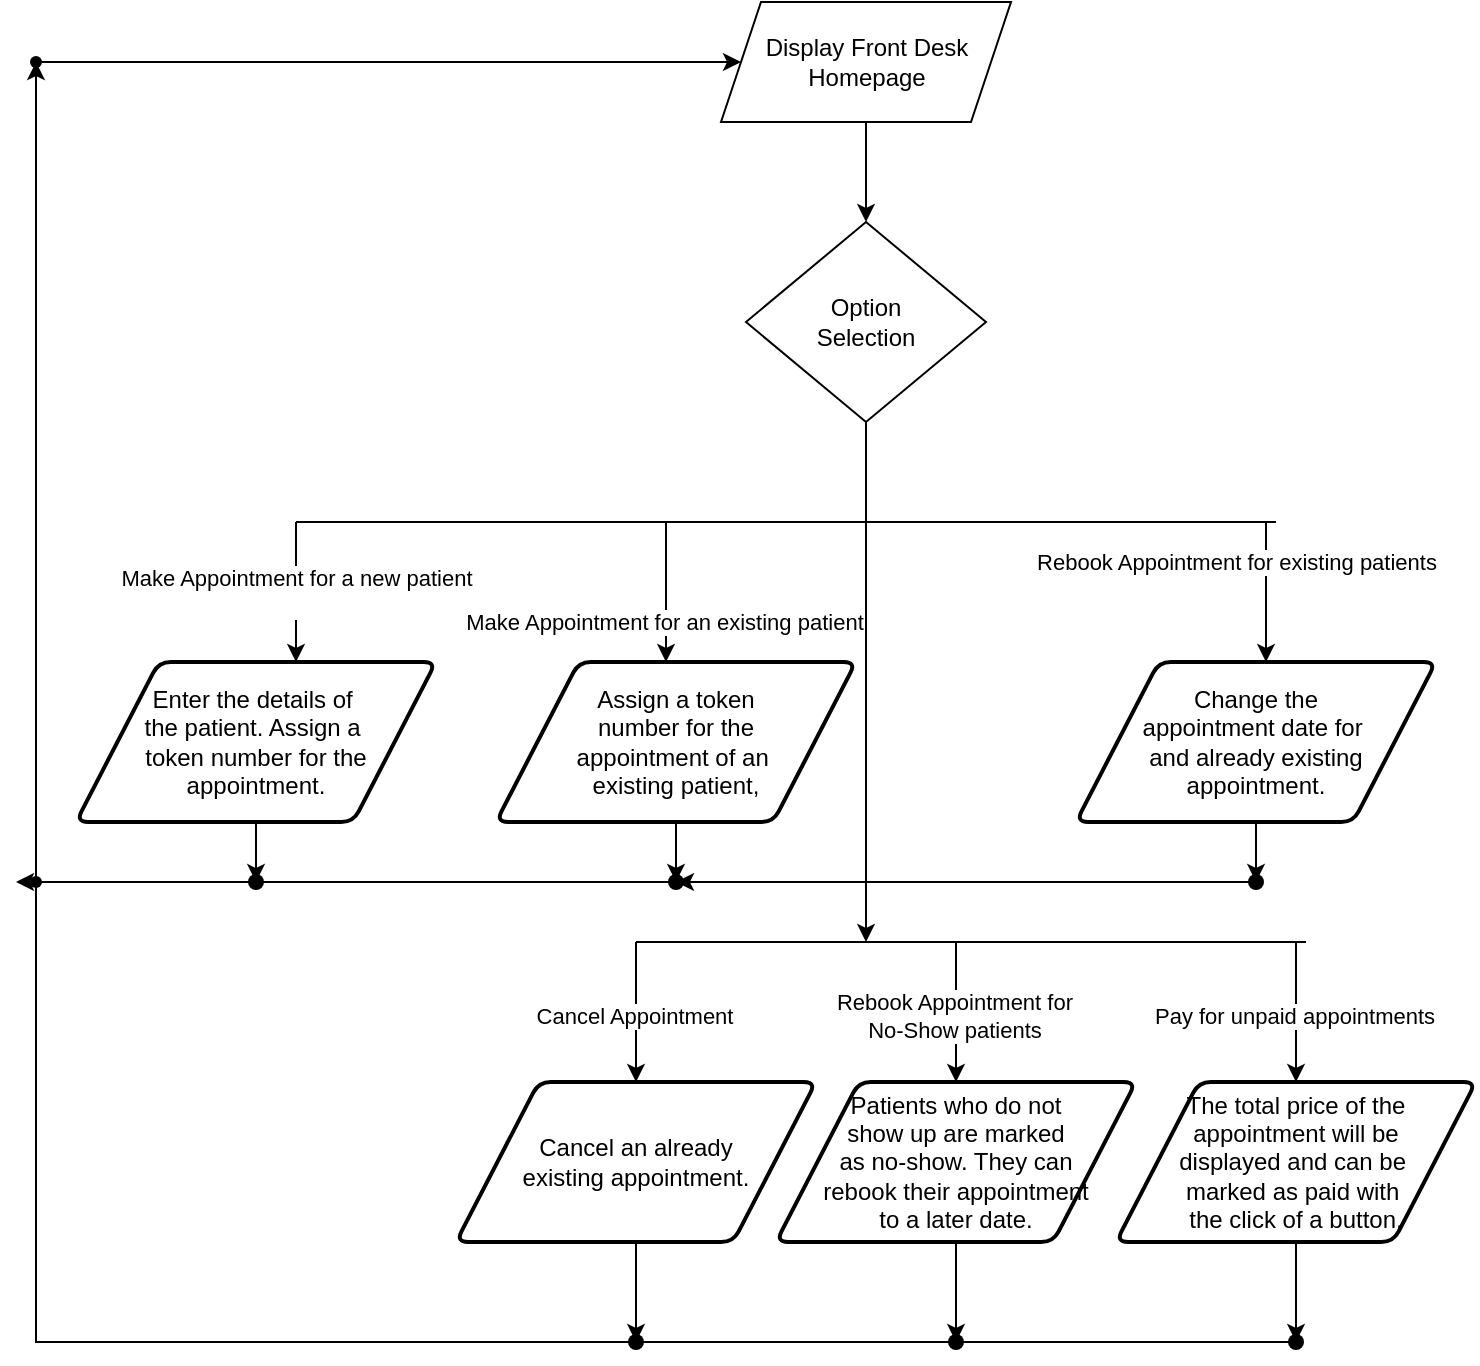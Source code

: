 <mxfile version="26.0.4">
  <diagram name="Page-1" id="B7TsndzCOdjArc0Phosk">
    <mxGraphModel dx="-282" dy="-427" grid="1" gridSize="10" guides="1" tooltips="1" connect="1" arrows="1" fold="1" page="1" pageScale="1" pageWidth="850" pageHeight="1100" math="0" shadow="0">
      <root>
        <mxCell id="0" />
        <mxCell id="1" parent="0" />
        <mxCell id="YMtPFgZFW-5H7JmbRvfj-12" value="" style="edgeStyle=orthogonalEdgeStyle;rounded=0;orthogonalLoop=1;jettySize=auto;html=1;" parent="1" source="YMtPFgZFW-5H7JmbRvfj-13" target="YMtPFgZFW-5H7JmbRvfj-14" edge="1">
          <mxGeometry relative="1" as="geometry" />
        </mxCell>
        <mxCell id="YMtPFgZFW-5H7JmbRvfj-13" value="Display Front Desk&lt;div&gt;Homepage&lt;/div&gt;" style="shape=parallelogram;perimeter=parallelogramPerimeter;whiteSpace=wrap;html=1;fixedSize=1;" parent="1" vertex="1">
          <mxGeometry x="2892.5" y="1670" width="145" height="60" as="geometry" />
        </mxCell>
        <mxCell id="YMtPFgZFW-5H7JmbRvfj-14" value="Option&lt;div&gt;Selection&lt;/div&gt;" style="rhombus;whiteSpace=wrap;html=1;" parent="1" vertex="1">
          <mxGeometry x="2905" y="1780" width="120" height="100" as="geometry" />
        </mxCell>
        <mxCell id="YMtPFgZFW-5H7JmbRvfj-16" value="" style="endArrow=none;html=1;rounded=0;" parent="1" edge="1">
          <mxGeometry width="50" height="50" relative="1" as="geometry">
            <mxPoint x="2680" y="1930" as="sourcePoint" />
            <mxPoint x="3170" y="1930" as="targetPoint" />
          </mxGeometry>
        </mxCell>
        <mxCell id="YMtPFgZFW-5H7JmbRvfj-19" value="" style="endArrow=classic;html=1;rounded=0;entryX=0.5;entryY=0;entryDx=0;entryDy=0;" parent="1" edge="1">
          <mxGeometry relative="1" as="geometry">
            <mxPoint x="3165" y="1930" as="sourcePoint" />
            <mxPoint x="3165" y="2000" as="targetPoint" />
          </mxGeometry>
        </mxCell>
        <mxCell id="gQJ6viSqc9z0esxavxYq-7" value="Rebook Appointment for existing patients" style="edgeLabel;html=1;align=center;verticalAlign=middle;resizable=0;points=[];" parent="YMtPFgZFW-5H7JmbRvfj-19" vertex="1" connectable="0">
          <mxGeometry x="0.309" y="-2" relative="1" as="geometry">
            <mxPoint x="-13" y="-26" as="offset" />
          </mxGeometry>
        </mxCell>
        <mxCell id="YMtPFgZFW-5H7JmbRvfj-21" value="" style="endArrow=classic;html=1;rounded=0;entryX=0.5;entryY=0;entryDx=0;entryDy=0;" parent="1" edge="1">
          <mxGeometry relative="1" as="geometry">
            <mxPoint x="2680" y="1930" as="sourcePoint" />
            <mxPoint x="2680.0" y="2000" as="targetPoint" />
          </mxGeometry>
        </mxCell>
        <mxCell id="YMtPFgZFW-5H7JmbRvfj-22" value="Make Appointment for a new patient&lt;div&gt;&lt;br&gt;&lt;/div&gt;" style="edgeLabel;resizable=0;html=1;align=center;verticalAlign=middle;" parent="YMtPFgZFW-5H7JmbRvfj-21" connectable="0" vertex="1">
          <mxGeometry relative="1" as="geometry" />
        </mxCell>
        <mxCell id="YMtPFgZFW-5H7JmbRvfj-27" style="edgeStyle=orthogonalEdgeStyle;rounded=0;orthogonalLoop=1;jettySize=auto;html=1;" parent="1" edge="1">
          <mxGeometry relative="1" as="geometry">
            <mxPoint x="2965" y="2140" as="targetPoint" />
            <mxPoint x="2965" y="1880" as="sourcePoint" />
          </mxGeometry>
        </mxCell>
        <mxCell id="fjc5lMAP9zIs6RlBsTIj-11" value="" style="edgeStyle=orthogonalEdgeStyle;rounded=0;orthogonalLoop=1;jettySize=auto;html=1;" edge="1" parent="1" source="YMtPFgZFW-5H7JmbRvfj-28" target="fjc5lMAP9zIs6RlBsTIj-10">
          <mxGeometry relative="1" as="geometry" />
        </mxCell>
        <mxCell id="YMtPFgZFW-5H7JmbRvfj-28" value="Enter the details of&amp;nbsp;&lt;div&gt;the patient. Assign a&amp;nbsp;&lt;/div&gt;&lt;div&gt;token&amp;nbsp;&lt;span style=&quot;background-color: transparent; color: light-dark(rgb(0, 0, 0), rgb(255, 255, 255));&quot;&gt;number for the&lt;/span&gt;&lt;div&gt;appointment.&lt;/div&gt;&lt;/div&gt;" style="shape=parallelogram;html=1;strokeWidth=2;perimeter=parallelogramPerimeter;whiteSpace=wrap;rounded=1;arcSize=12;size=0.23;" parent="1" vertex="1">
          <mxGeometry x="2570" y="2000" width="180" height="80" as="geometry" />
        </mxCell>
        <mxCell id="gQJ6viSqc9z0esxavxYq-1" value="" style="endArrow=classic;html=1;rounded=0;entryX=0.5;entryY=0;entryDx=0;entryDy=0;" parent="1" edge="1">
          <mxGeometry relative="1" as="geometry">
            <mxPoint x="2850" y="2140" as="sourcePoint" />
            <mxPoint x="2850" y="2210" as="targetPoint" />
          </mxGeometry>
        </mxCell>
        <mxCell id="gQJ6viSqc9z0esxavxYq-8" value="Cancel Appointment" style="edgeLabel;html=1;align=center;verticalAlign=middle;resizable=0;points=[];" parent="gQJ6viSqc9z0esxavxYq-1" vertex="1" connectable="0">
          <mxGeometry x="0.051" y="-1" relative="1" as="geometry">
            <mxPoint as="offset" />
          </mxGeometry>
        </mxCell>
        <mxCell id="gQJ6viSqc9z0esxavxYq-2" value="" style="endArrow=classic;html=1;rounded=0;entryX=0.5;entryY=0;entryDx=0;entryDy=0;" parent="1" edge="1">
          <mxGeometry relative="1" as="geometry">
            <mxPoint x="2865" y="1930" as="sourcePoint" />
            <mxPoint x="2865" y="2000" as="targetPoint" />
          </mxGeometry>
        </mxCell>
        <mxCell id="gQJ6viSqc9z0esxavxYq-4" value="Make Appointment for an existing patient" style="edgeLabel;html=1;align=center;verticalAlign=middle;resizable=0;points=[];" parent="gQJ6viSqc9z0esxavxYq-2" vertex="1" connectable="0">
          <mxGeometry x="-0.006" y="-1" relative="1" as="geometry">
            <mxPoint y="15" as="offset" />
          </mxGeometry>
        </mxCell>
        <mxCell id="fjc5lMAP9zIs6RlBsTIj-13" value="" style="edgeStyle=orthogonalEdgeStyle;rounded=0;orthogonalLoop=1;jettySize=auto;html=1;" edge="1" parent="1" source="gQJ6viSqc9z0esxavxYq-6" target="fjc5lMAP9zIs6RlBsTIj-12">
          <mxGeometry relative="1" as="geometry" />
        </mxCell>
        <mxCell id="gQJ6viSqc9z0esxavxYq-6" value="Assign a token&lt;div&gt;number for the&lt;/div&gt;&lt;div&gt;appointment of an&amp;nbsp;&lt;/div&gt;&lt;div&gt;existing patient,&lt;/div&gt;" style="shape=parallelogram;html=1;strokeWidth=2;perimeter=parallelogramPerimeter;whiteSpace=wrap;rounded=1;arcSize=12;size=0.23;" parent="1" vertex="1">
          <mxGeometry x="2780" y="2000" width="180" height="80" as="geometry" />
        </mxCell>
        <mxCell id="fjc5lMAP9zIs6RlBsTIj-4" value="" style="edgeStyle=orthogonalEdgeStyle;rounded=0;orthogonalLoop=1;jettySize=auto;html=1;" edge="1" parent="1" source="gQJ6viSqc9z0esxavxYq-9" target="fjc5lMAP9zIs6RlBsTIj-3">
          <mxGeometry relative="1" as="geometry" />
        </mxCell>
        <mxCell id="gQJ6viSqc9z0esxavxYq-9" value="Change the&lt;div&gt;appointment date for&amp;nbsp;&lt;/div&gt;&lt;div&gt;and already existing&lt;/div&gt;&lt;div&gt;appointment.&lt;/div&gt;" style="shape=parallelogram;html=1;strokeWidth=2;perimeter=parallelogramPerimeter;whiteSpace=wrap;rounded=1;arcSize=12;size=0.23;" parent="1" vertex="1">
          <mxGeometry x="3070" y="2000" width="180" height="80" as="geometry" />
        </mxCell>
        <mxCell id="gQJ6viSqc9z0esxavxYq-21" value="" style="edgeStyle=orthogonalEdgeStyle;rounded=0;orthogonalLoop=1;jettySize=auto;html=1;" parent="1" source="gQJ6viSqc9z0esxavxYq-10" target="gQJ6viSqc9z0esxavxYq-20" edge="1">
          <mxGeometry relative="1" as="geometry" />
        </mxCell>
        <mxCell id="gQJ6viSqc9z0esxavxYq-10" value="Cancel an already&lt;div&gt;existing appointment.&lt;/div&gt;" style="shape=parallelogram;html=1;strokeWidth=2;perimeter=parallelogramPerimeter;whiteSpace=wrap;rounded=1;arcSize=12;size=0.23;" parent="1" vertex="1">
          <mxGeometry x="2760" y="2210" width="180" height="80" as="geometry" />
        </mxCell>
        <mxCell id="gQJ6viSqc9z0esxavxYq-11" value="" style="endArrow=classic;html=1;rounded=0;entryX=0.5;entryY=0;entryDx=0;entryDy=0;" parent="1" edge="1">
          <mxGeometry relative="1" as="geometry">
            <mxPoint x="3010" y="2140" as="sourcePoint" />
            <mxPoint x="3010" y="2210" as="targetPoint" />
          </mxGeometry>
        </mxCell>
        <mxCell id="gQJ6viSqc9z0esxavxYq-12" value="Rebook Appointment for&lt;div&gt;No-Show patients&lt;/div&gt;" style="edgeLabel;html=1;align=center;verticalAlign=middle;resizable=0;points=[];" parent="gQJ6viSqc9z0esxavxYq-11" vertex="1" connectable="0">
          <mxGeometry x="0.051" y="-1" relative="1" as="geometry">
            <mxPoint as="offset" />
          </mxGeometry>
        </mxCell>
        <mxCell id="gQJ6viSqc9z0esxavxYq-20" value="" style="shape=waypoint;sketch=0;size=6;pointerEvents=1;points=[];fillColor=default;resizable=0;rotatable=0;perimeter=centerPerimeter;snapToPoint=1;strokeWidth=2;rounded=1;arcSize=12;" parent="1" vertex="1">
          <mxGeometry x="2840" y="2330" width="20" height="20" as="geometry" />
        </mxCell>
        <mxCell id="gQJ6viSqc9z0esxavxYq-24" value="" style="edgeStyle=orthogonalEdgeStyle;rounded=0;orthogonalLoop=1;jettySize=auto;html=1;" parent="1" source="gQJ6viSqc9z0esxavxYq-22" target="gQJ6viSqc9z0esxavxYq-23" edge="1">
          <mxGeometry relative="1" as="geometry" />
        </mxCell>
        <mxCell id="gQJ6viSqc9z0esxavxYq-22" value="Patients who do not&lt;div&gt;show up are marked&lt;/div&gt;&lt;div&gt;as no-show. They can&lt;/div&gt;&lt;div&gt;rebook their appointment&lt;/div&gt;&lt;div&gt;to a later date.&lt;/div&gt;" style="shape=parallelogram;html=1;strokeWidth=2;perimeter=parallelogramPerimeter;whiteSpace=wrap;rounded=1;arcSize=12;size=0.23;" parent="1" vertex="1">
          <mxGeometry x="2920" y="2210" width="180" height="80" as="geometry" />
        </mxCell>
        <mxCell id="gQJ6viSqc9z0esxavxYq-23" value="" style="shape=waypoint;sketch=0;size=6;pointerEvents=1;points=[];fillColor=default;resizable=0;rotatable=0;perimeter=centerPerimeter;snapToPoint=1;strokeWidth=2;rounded=1;arcSize=12;" parent="1" vertex="1">
          <mxGeometry x="3000" y="2330" width="20" height="20" as="geometry" />
        </mxCell>
        <mxCell id="gQJ6viSqc9z0esxavxYq-25" value="" style="endArrow=classic;html=1;rounded=0;entryX=0.5;entryY=0;entryDx=0;entryDy=0;" parent="1" edge="1">
          <mxGeometry relative="1" as="geometry">
            <mxPoint x="3180" y="2140" as="sourcePoint" />
            <mxPoint x="3180" y="2210" as="targetPoint" />
          </mxGeometry>
        </mxCell>
        <mxCell id="gQJ6viSqc9z0esxavxYq-26" value="Pay for unpaid appointments" style="edgeLabel;html=1;align=center;verticalAlign=middle;resizable=0;points=[];" parent="gQJ6viSqc9z0esxavxYq-25" vertex="1" connectable="0">
          <mxGeometry x="0.051" y="-1" relative="1" as="geometry">
            <mxPoint as="offset" />
          </mxGeometry>
        </mxCell>
        <mxCell id="gQJ6viSqc9z0esxavxYq-30" value="" style="edgeStyle=orthogonalEdgeStyle;rounded=0;orthogonalLoop=1;jettySize=auto;html=1;" parent="1" source="gQJ6viSqc9z0esxavxYq-31" target="gQJ6viSqc9z0esxavxYq-32" edge="1">
          <mxGeometry relative="1" as="geometry" />
        </mxCell>
        <mxCell id="gQJ6viSqc9z0esxavxYq-31" value="&lt;div&gt;&lt;span style=&quot;background-color: transparent; color: light-dark(rgb(0, 0, 0), rgb(255, 255, 255));&quot;&gt;&lt;br&gt;&lt;/span&gt;&lt;/div&gt;&lt;div&gt;&lt;span style=&quot;background-color: transparent; color: light-dark(rgb(0, 0, 0), rgb(255, 255, 255));&quot;&gt;The total price of the appointment will be&lt;/span&gt;&lt;br&gt;&lt;/div&gt;&lt;div&gt;&lt;span style=&quot;background-color: transparent; color: light-dark(rgb(0, 0, 0), rgb(255, 255, 255));&quot;&gt;displayed and can be&amp;nbsp;&lt;/span&gt;&lt;/div&gt;&lt;div&gt;&lt;span style=&quot;background-color: transparent; color: light-dark(rgb(0, 0, 0), rgb(255, 255, 255));&quot;&gt;marked as paid with&amp;nbsp;&lt;/span&gt;&lt;/div&gt;&lt;div&gt;&lt;span style=&quot;background-color: transparent; color: light-dark(rgb(0, 0, 0), rgb(255, 255, 255));&quot;&gt;the click of a button,&lt;/span&gt;&lt;/div&gt;&lt;div&gt;&lt;br&gt;&lt;/div&gt;" style="shape=parallelogram;html=1;strokeWidth=2;perimeter=parallelogramPerimeter;whiteSpace=wrap;rounded=1;arcSize=12;size=0.23;" parent="1" vertex="1">
          <mxGeometry x="3090" y="2210" width="180" height="80" as="geometry" />
        </mxCell>
        <mxCell id="gQJ6viSqc9z0esxavxYq-32" value="" style="shape=waypoint;sketch=0;size=6;pointerEvents=1;points=[];fillColor=default;resizable=0;rotatable=0;perimeter=centerPerimeter;snapToPoint=1;strokeWidth=2;rounded=1;arcSize=12;" parent="1" vertex="1">
          <mxGeometry x="3170" y="2330" width="20" height="20" as="geometry" />
        </mxCell>
        <mxCell id="gQJ6viSqc9z0esxavxYq-36" style="edgeStyle=orthogonalEdgeStyle;rounded=0;orthogonalLoop=1;jettySize=auto;html=1;entryX=0.7;entryY=0.213;entryDx=0;entryDy=0;entryPerimeter=0;" parent="1" edge="1">
          <mxGeometry relative="1" as="geometry">
            <mxPoint x="2550" y="1700" as="targetPoint" />
            <mxPoint x="2550" y="1700" as="sourcePoint" />
          </mxGeometry>
        </mxCell>
        <mxCell id="fjc5lMAP9zIs6RlBsTIj-2" value="" style="endArrow=none;html=1;rounded=0;" edge="1" parent="1">
          <mxGeometry width="50" height="50" relative="1" as="geometry">
            <mxPoint x="2850" y="2140" as="sourcePoint" />
            <mxPoint x="3185" y="2140" as="targetPoint" />
          </mxGeometry>
        </mxCell>
        <mxCell id="fjc5lMAP9zIs6RlBsTIj-3" value="" style="shape=waypoint;sketch=0;size=6;pointerEvents=1;points=[];fillColor=default;resizable=0;rotatable=0;perimeter=centerPerimeter;snapToPoint=1;strokeWidth=2;rounded=1;arcSize=12;" vertex="1" parent="1">
          <mxGeometry x="3150" y="2100" width="20" height="20" as="geometry" />
        </mxCell>
        <mxCell id="fjc5lMAP9zIs6RlBsTIj-10" value="" style="shape=waypoint;sketch=0;size=6;pointerEvents=1;points=[];fillColor=default;resizable=0;rotatable=0;perimeter=centerPerimeter;snapToPoint=1;strokeWidth=2;rounded=1;arcSize=12;" vertex="1" parent="1">
          <mxGeometry x="2650" y="2100" width="20" height="20" as="geometry" />
        </mxCell>
        <mxCell id="fjc5lMAP9zIs6RlBsTIj-14" value="" style="edgeStyle=orthogonalEdgeStyle;rounded=0;orthogonalLoop=1;jettySize=auto;html=1;" edge="1" parent="1" source="fjc5lMAP9zIs6RlBsTIj-3" target="fjc5lMAP9zIs6RlBsTIj-12">
          <mxGeometry relative="1" as="geometry">
            <mxPoint x="2400" y="2110" as="targetPoint" />
            <mxPoint x="3160" y="2110" as="sourcePoint" />
          </mxGeometry>
        </mxCell>
        <mxCell id="fjc5lMAP9zIs6RlBsTIj-15" style="edgeStyle=orthogonalEdgeStyle;rounded=0;orthogonalLoop=1;jettySize=auto;html=1;" edge="1" parent="1" source="fjc5lMAP9zIs6RlBsTIj-12">
          <mxGeometry relative="1" as="geometry">
            <mxPoint x="2540" y="2110" as="targetPoint" />
          </mxGeometry>
        </mxCell>
        <mxCell id="fjc5lMAP9zIs6RlBsTIj-12" value="" style="shape=waypoint;sketch=0;size=6;pointerEvents=1;points=[];fillColor=default;resizable=0;rotatable=0;perimeter=centerPerimeter;snapToPoint=1;strokeWidth=2;rounded=1;arcSize=12;" vertex="1" parent="1">
          <mxGeometry x="2860" y="2100" width="20" height="20" as="geometry" />
        </mxCell>
        <mxCell id="fjc5lMAP9zIs6RlBsTIj-16" value="" style="shape=waypoint;sketch=0;fillStyle=solid;size=6;pointerEvents=1;points=[];fillColor=none;resizable=0;rotatable=0;perimeter=centerPerimeter;snapToPoint=1;" vertex="1" parent="1">
          <mxGeometry x="2540" y="2100" width="20" height="20" as="geometry" />
        </mxCell>
        <mxCell id="fjc5lMAP9zIs6RlBsTIj-17" value="" style="edgeStyle=orthogonalEdgeStyle;rounded=0;orthogonalLoop=1;jettySize=auto;html=1;" edge="1" parent="1" source="gQJ6viSqc9z0esxavxYq-32">
          <mxGeometry relative="1" as="geometry">
            <mxPoint x="2550" y="1700" as="targetPoint" />
            <mxPoint x="3180" y="2340" as="sourcePoint" />
            <Array as="points">
              <mxPoint x="2550" y="2340" />
            </Array>
          </mxGeometry>
        </mxCell>
        <mxCell id="fjc5lMAP9zIs6RlBsTIj-19" style="edgeStyle=orthogonalEdgeStyle;rounded=0;orthogonalLoop=1;jettySize=auto;html=1;entryX=0;entryY=0.5;entryDx=0;entryDy=0;" edge="1" parent="1" source="fjc5lMAP9zIs6RlBsTIj-18" target="YMtPFgZFW-5H7JmbRvfj-13">
          <mxGeometry relative="1" as="geometry" />
        </mxCell>
        <mxCell id="fjc5lMAP9zIs6RlBsTIj-18" value="" style="shape=waypoint;sketch=0;fillStyle=solid;size=6;pointerEvents=1;points=[];fillColor=none;resizable=0;rotatable=0;perimeter=centerPerimeter;snapToPoint=1;" vertex="1" parent="1">
          <mxGeometry x="2540" y="1690" width="20" height="20" as="geometry" />
        </mxCell>
      </root>
    </mxGraphModel>
  </diagram>
</mxfile>
